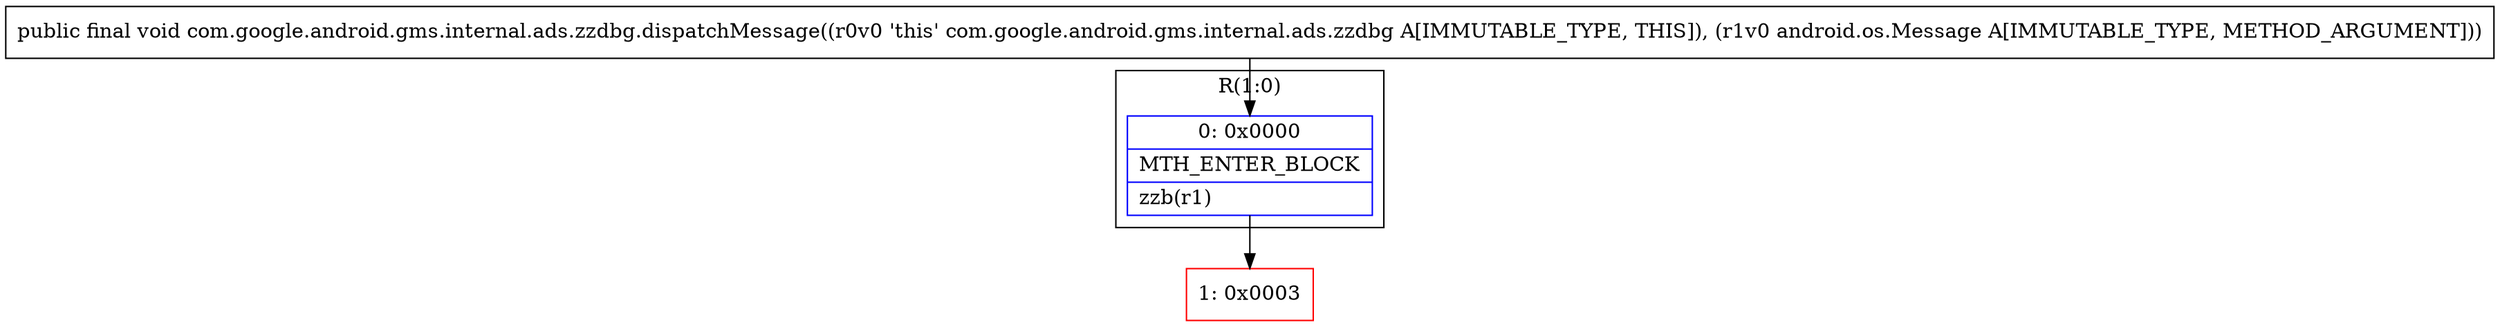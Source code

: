 digraph "CFG forcom.google.android.gms.internal.ads.zzdbg.dispatchMessage(Landroid\/os\/Message;)V" {
subgraph cluster_Region_2137482750 {
label = "R(1:0)";
node [shape=record,color=blue];
Node_0 [shape=record,label="{0\:\ 0x0000|MTH_ENTER_BLOCK\l|zzb(r1)\l}"];
}
Node_1 [shape=record,color=red,label="{1\:\ 0x0003}"];
MethodNode[shape=record,label="{public final void com.google.android.gms.internal.ads.zzdbg.dispatchMessage((r0v0 'this' com.google.android.gms.internal.ads.zzdbg A[IMMUTABLE_TYPE, THIS]), (r1v0 android.os.Message A[IMMUTABLE_TYPE, METHOD_ARGUMENT])) }"];
MethodNode -> Node_0;
Node_0 -> Node_1;
}

